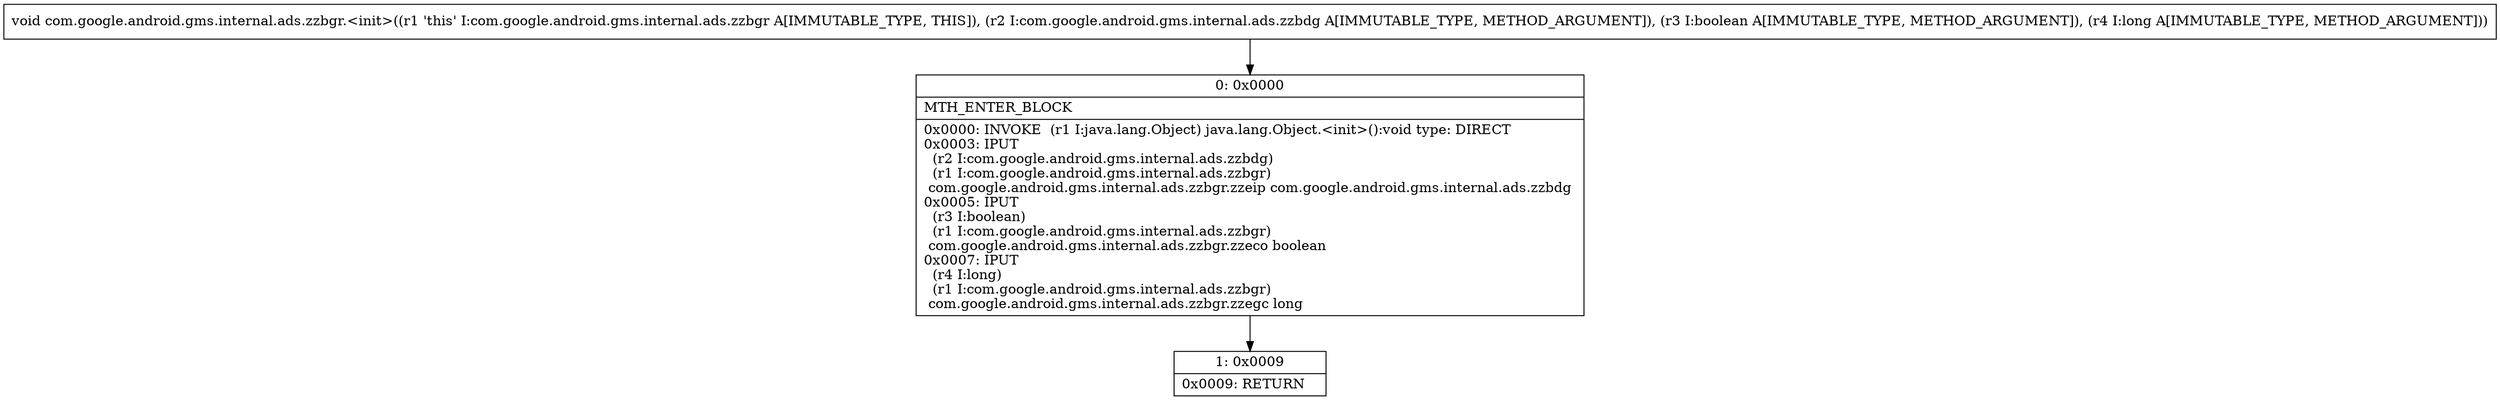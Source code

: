 digraph "CFG forcom.google.android.gms.internal.ads.zzbgr.\<init\>(Lcom\/google\/android\/gms\/internal\/ads\/zzbdg;ZJ)V" {
Node_0 [shape=record,label="{0\:\ 0x0000|MTH_ENTER_BLOCK\l|0x0000: INVOKE  (r1 I:java.lang.Object) java.lang.Object.\<init\>():void type: DIRECT \l0x0003: IPUT  \l  (r2 I:com.google.android.gms.internal.ads.zzbdg)\l  (r1 I:com.google.android.gms.internal.ads.zzbgr)\l com.google.android.gms.internal.ads.zzbgr.zzeip com.google.android.gms.internal.ads.zzbdg \l0x0005: IPUT  \l  (r3 I:boolean)\l  (r1 I:com.google.android.gms.internal.ads.zzbgr)\l com.google.android.gms.internal.ads.zzbgr.zzeco boolean \l0x0007: IPUT  \l  (r4 I:long)\l  (r1 I:com.google.android.gms.internal.ads.zzbgr)\l com.google.android.gms.internal.ads.zzbgr.zzegc long \l}"];
Node_1 [shape=record,label="{1\:\ 0x0009|0x0009: RETURN   \l}"];
MethodNode[shape=record,label="{void com.google.android.gms.internal.ads.zzbgr.\<init\>((r1 'this' I:com.google.android.gms.internal.ads.zzbgr A[IMMUTABLE_TYPE, THIS]), (r2 I:com.google.android.gms.internal.ads.zzbdg A[IMMUTABLE_TYPE, METHOD_ARGUMENT]), (r3 I:boolean A[IMMUTABLE_TYPE, METHOD_ARGUMENT]), (r4 I:long A[IMMUTABLE_TYPE, METHOD_ARGUMENT])) }"];
MethodNode -> Node_0;
Node_0 -> Node_1;
}

